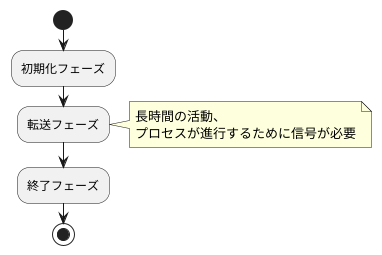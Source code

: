 @startuml
start
:初期化フェーズ;
:転送フェーズ;
note right
  長時間の活動、
  プロセスが進行するために信号が必要
end note
:終了フェーズ;
stop
@enduml
